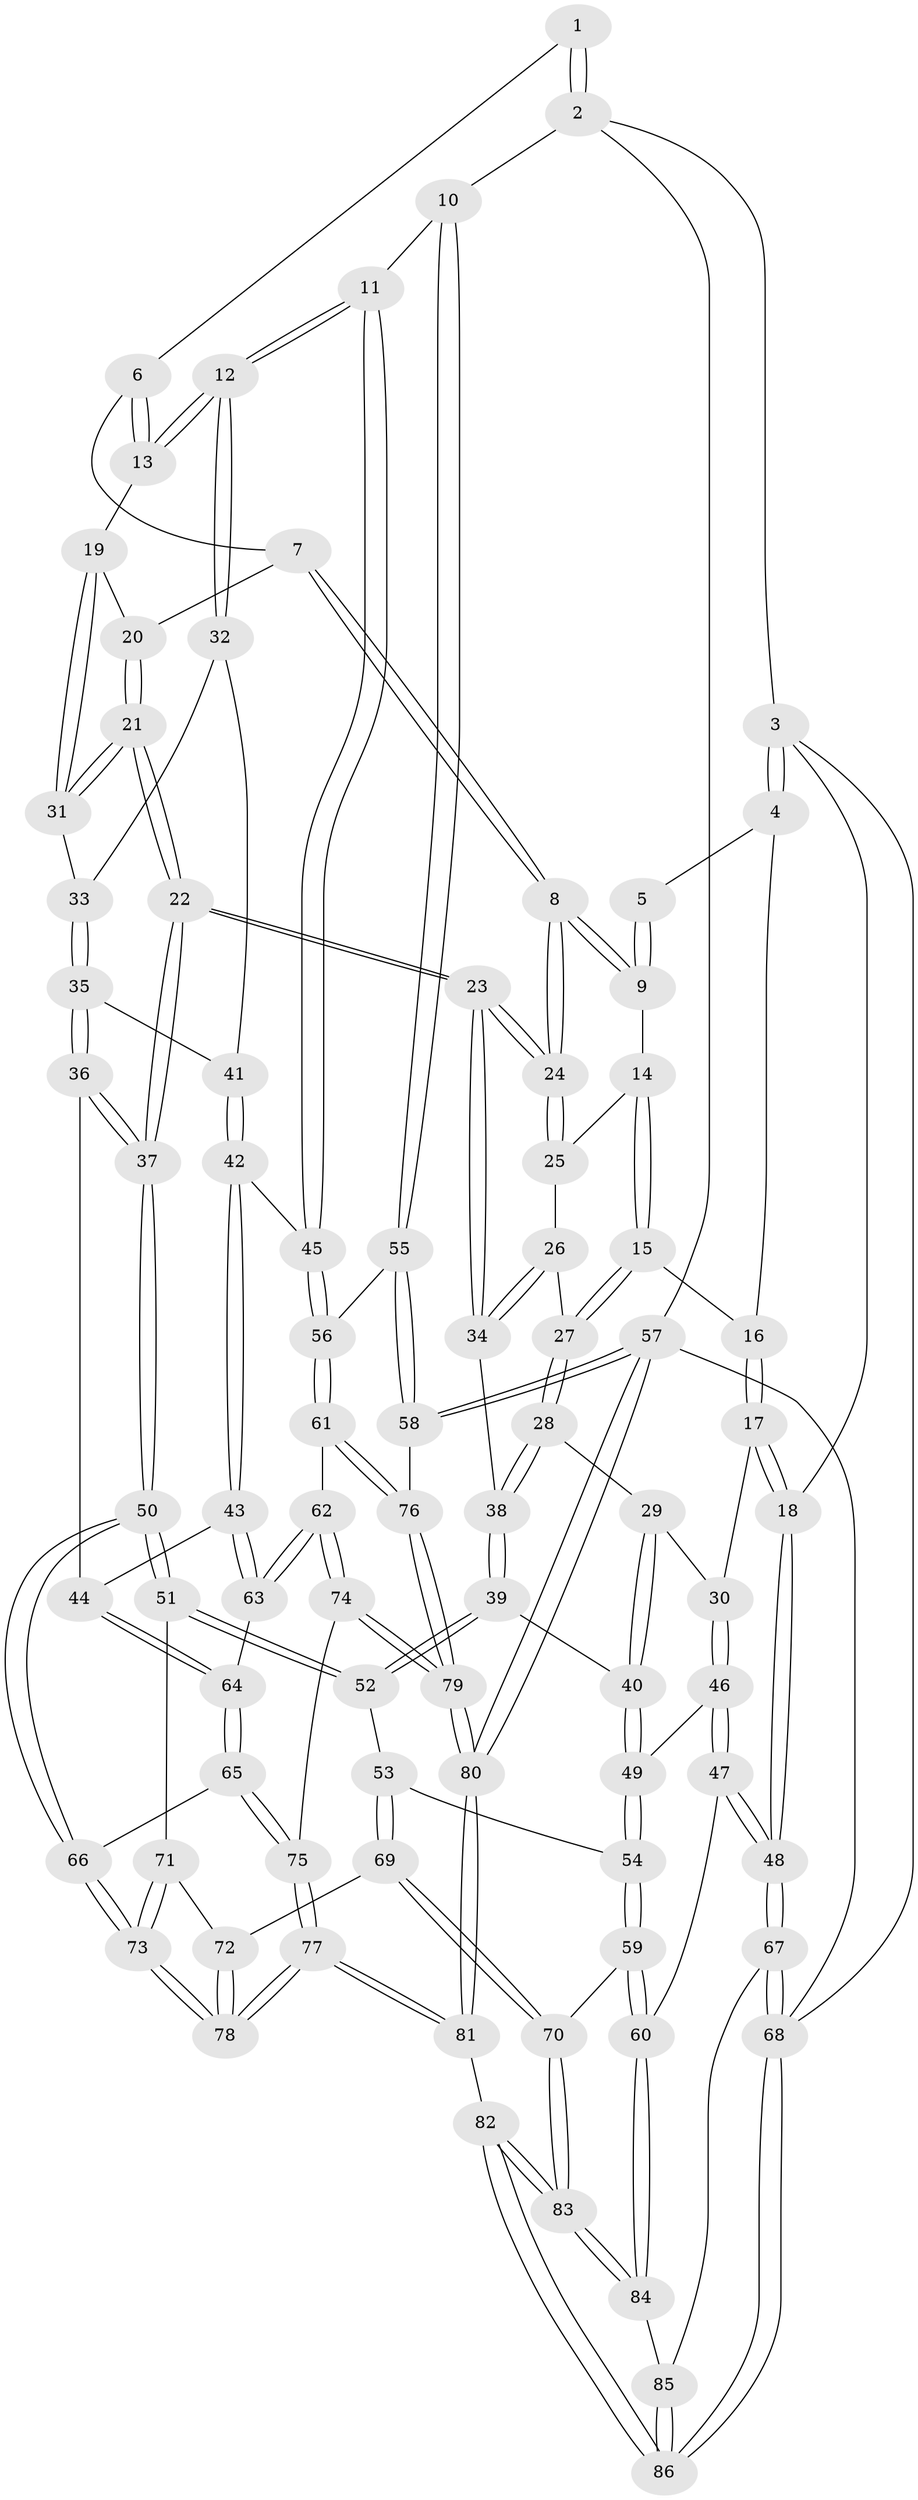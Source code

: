 // Generated by graph-tools (version 1.1) at 2025/11/02/27/25 16:11:51]
// undirected, 86 vertices, 212 edges
graph export_dot {
graph [start="1"]
  node [color=gray90,style=filled];
  1 [pos="+0.7139381611697354+0"];
  2 [pos="+1+0"];
  3 [pos="+0+0"];
  4 [pos="+0.14609290270296987+0"];
  5 [pos="+0.608796807656324+0"];
  6 [pos="+0.7082691745302504+0"];
  7 [pos="+0.622962967678307+0.12126442998088383"];
  8 [pos="+0.5397333376980405+0.1551237536211873"];
  9 [pos="+0.4704654907160689+0.09628548868000342"];
  10 [pos="+1+0.15518666823433905"];
  11 [pos="+1+0.2062836459823236"];
  12 [pos="+0.9837273307618953+0.20990632523424496"];
  13 [pos="+0.7979729614099461+0.13993381886196044"];
  14 [pos="+0.3298831059307635+0.10165930592899297"];
  15 [pos="+0.2941233294088263+0.09550192817481636"];
  16 [pos="+0.22293684509761985+0"];
  17 [pos="+0.03206241861745886+0.25091668290939684"];
  18 [pos="+0+0.22606955719969002"];
  19 [pos="+0.7129542607591939+0.1997967174578943"];
  20 [pos="+0.663171528099101+0.16188380146674844"];
  21 [pos="+0.565115090869489+0.3230133856132853"];
  22 [pos="+0.5433546988207593+0.33895465933252333"];
  23 [pos="+0.5261477203768391+0.32051679026018204"];
  24 [pos="+0.5233007553516652+0.29476518157930603"];
  25 [pos="+0.41985959582924226+0.20670774133973605"];
  26 [pos="+0.39103798705836723+0.2542793479740569"];
  27 [pos="+0.2766520114387109+0.1759062072424577"];
  28 [pos="+0.26079972806554613+0.2133743926220116"];
  29 [pos="+0.20477837729860476+0.25964057834240933"];
  30 [pos="+0.10209721007102592+0.2848532166758511"];
  31 [pos="+0.7118803843334076+0.2307730778169713"];
  32 [pos="+0.8336690831367308+0.29257689500390843"];
  33 [pos="+0.7204925500330853+0.24184660898319826"];
  34 [pos="+0.4577672494779542+0.3214836339914943"];
  35 [pos="+0.7207266662503785+0.3358568777759335"];
  36 [pos="+0.6228236078908018+0.4464762756293651"];
  37 [pos="+0.5844499431554436+0.4454644265784083"];
  38 [pos="+0.35623228859597283+0.3501507793110891"];
  39 [pos="+0.3366484902822392+0.38674462809381077"];
  40 [pos="+0.24908603010542094+0.40428153290876306"];
  41 [pos="+0.813268019261799+0.32710366611585234"];
  42 [pos="+0.8072896907141435+0.4637593508941515"];
  43 [pos="+0.7250502035446743+0.47793886555969856"];
  44 [pos="+0.7119047493914488+0.47628040525392834"];
  45 [pos="+0.8475455590927812+0.47741085765517527"];
  46 [pos="+0.12619354839850078+0.4629722843480397"];
  47 [pos="+0+0.6026818137288341"];
  48 [pos="+0+0.6058156403111608"];
  49 [pos="+0.19304333810588103+0.4734672567420332"];
  50 [pos="+0.5303558212790274+0.5244437118514538"];
  51 [pos="+0.469465479631564+0.5351472458444971"];
  52 [pos="+0.3956270255133378+0.5282053870433153"];
  53 [pos="+0.35338082746298555+0.5474428871526854"];
  54 [pos="+0.24255228160498438+0.5329539863191304"];
  55 [pos="+1+0.5010683885783674"];
  56 [pos="+0.8683287752831159+0.4984578027139138"];
  57 [pos="+1+1"];
  58 [pos="+1+0.7232488752119702"];
  59 [pos="+0.1793589734989941+0.6973560105557298"];
  60 [pos="+0.1344607463689057+0.7044246207231628"];
  61 [pos="+0.870982454631071+0.6622409672378785"];
  62 [pos="+0.8512751367687253+0.6578292447071957"];
  63 [pos="+0.7720555385769202+0.6160207320873688"];
  64 [pos="+0.7023286692573661+0.6410629132636112"];
  65 [pos="+0.6634435256922563+0.6835666785576473"];
  66 [pos="+0.568162130634501+0.6312332169872719"];
  67 [pos="+0+0.7166339519424366"];
  68 [pos="+0+1"];
  69 [pos="+0.31536231884902083+0.7148415864751165"];
  70 [pos="+0.22816199873408605+0.7182449049694718"];
  71 [pos="+0.42620827125752037+0.6514271209479573"];
  72 [pos="+0.3383995856862676+0.7294816209472871"];
  73 [pos="+0.49063372718175985+0.7809743606891045"];
  74 [pos="+0.6811986543094303+0.704521732794712"];
  75 [pos="+0.6662497414714259+0.6884376285767916"];
  76 [pos="+0.9413342778748793+0.7547028074315593"];
  77 [pos="+0.47504173775313097+0.9430427537887257"];
  78 [pos="+0.4606848308921903+0.8718985087610852"];
  79 [pos="+0.7768135702113051+0.9140744962403049"];
  80 [pos="+0.6851870924955392+1"];
  81 [pos="+0.48958336123010654+1"];
  82 [pos="+0.41060067256011684+1"];
  83 [pos="+0.25329248746256056+0.9249739310186768"];
  84 [pos="+0.12117295027606785+0.8619556634598162"];
  85 [pos="+0.09297581539239327+0.8782183886094842"];
  86 [pos="+0+1"];
  1 -- 2;
  1 -- 2;
  1 -- 6;
  2 -- 3;
  2 -- 10;
  2 -- 57;
  3 -- 4;
  3 -- 4;
  3 -- 18;
  3 -- 68;
  4 -- 5;
  4 -- 16;
  5 -- 9;
  5 -- 9;
  6 -- 7;
  6 -- 13;
  6 -- 13;
  7 -- 8;
  7 -- 8;
  7 -- 20;
  8 -- 9;
  8 -- 9;
  8 -- 24;
  8 -- 24;
  9 -- 14;
  10 -- 11;
  10 -- 55;
  10 -- 55;
  11 -- 12;
  11 -- 12;
  11 -- 45;
  11 -- 45;
  12 -- 13;
  12 -- 13;
  12 -- 32;
  12 -- 32;
  13 -- 19;
  14 -- 15;
  14 -- 15;
  14 -- 25;
  15 -- 16;
  15 -- 27;
  15 -- 27;
  16 -- 17;
  16 -- 17;
  17 -- 18;
  17 -- 18;
  17 -- 30;
  18 -- 48;
  18 -- 48;
  19 -- 20;
  19 -- 31;
  19 -- 31;
  20 -- 21;
  20 -- 21;
  21 -- 22;
  21 -- 22;
  21 -- 31;
  21 -- 31;
  22 -- 23;
  22 -- 23;
  22 -- 37;
  22 -- 37;
  23 -- 24;
  23 -- 24;
  23 -- 34;
  23 -- 34;
  24 -- 25;
  24 -- 25;
  25 -- 26;
  26 -- 27;
  26 -- 34;
  26 -- 34;
  27 -- 28;
  27 -- 28;
  28 -- 29;
  28 -- 38;
  28 -- 38;
  29 -- 30;
  29 -- 40;
  29 -- 40;
  30 -- 46;
  30 -- 46;
  31 -- 33;
  32 -- 33;
  32 -- 41;
  33 -- 35;
  33 -- 35;
  34 -- 38;
  35 -- 36;
  35 -- 36;
  35 -- 41;
  36 -- 37;
  36 -- 37;
  36 -- 44;
  37 -- 50;
  37 -- 50;
  38 -- 39;
  38 -- 39;
  39 -- 40;
  39 -- 52;
  39 -- 52;
  40 -- 49;
  40 -- 49;
  41 -- 42;
  41 -- 42;
  42 -- 43;
  42 -- 43;
  42 -- 45;
  43 -- 44;
  43 -- 63;
  43 -- 63;
  44 -- 64;
  44 -- 64;
  45 -- 56;
  45 -- 56;
  46 -- 47;
  46 -- 47;
  46 -- 49;
  47 -- 48;
  47 -- 48;
  47 -- 60;
  48 -- 67;
  48 -- 67;
  49 -- 54;
  49 -- 54;
  50 -- 51;
  50 -- 51;
  50 -- 66;
  50 -- 66;
  51 -- 52;
  51 -- 52;
  51 -- 71;
  52 -- 53;
  53 -- 54;
  53 -- 69;
  53 -- 69;
  54 -- 59;
  54 -- 59;
  55 -- 56;
  55 -- 58;
  55 -- 58;
  56 -- 61;
  56 -- 61;
  57 -- 58;
  57 -- 58;
  57 -- 80;
  57 -- 80;
  57 -- 68;
  58 -- 76;
  59 -- 60;
  59 -- 60;
  59 -- 70;
  60 -- 84;
  60 -- 84;
  61 -- 62;
  61 -- 76;
  61 -- 76;
  62 -- 63;
  62 -- 63;
  62 -- 74;
  62 -- 74;
  63 -- 64;
  64 -- 65;
  64 -- 65;
  65 -- 66;
  65 -- 75;
  65 -- 75;
  66 -- 73;
  66 -- 73;
  67 -- 68;
  67 -- 68;
  67 -- 85;
  68 -- 86;
  68 -- 86;
  69 -- 70;
  69 -- 70;
  69 -- 72;
  70 -- 83;
  70 -- 83;
  71 -- 72;
  71 -- 73;
  71 -- 73;
  72 -- 78;
  72 -- 78;
  73 -- 78;
  73 -- 78;
  74 -- 75;
  74 -- 79;
  74 -- 79;
  75 -- 77;
  75 -- 77;
  76 -- 79;
  76 -- 79;
  77 -- 78;
  77 -- 78;
  77 -- 81;
  77 -- 81;
  79 -- 80;
  79 -- 80;
  80 -- 81;
  80 -- 81;
  81 -- 82;
  82 -- 83;
  82 -- 83;
  82 -- 86;
  82 -- 86;
  83 -- 84;
  83 -- 84;
  84 -- 85;
  85 -- 86;
  85 -- 86;
}
